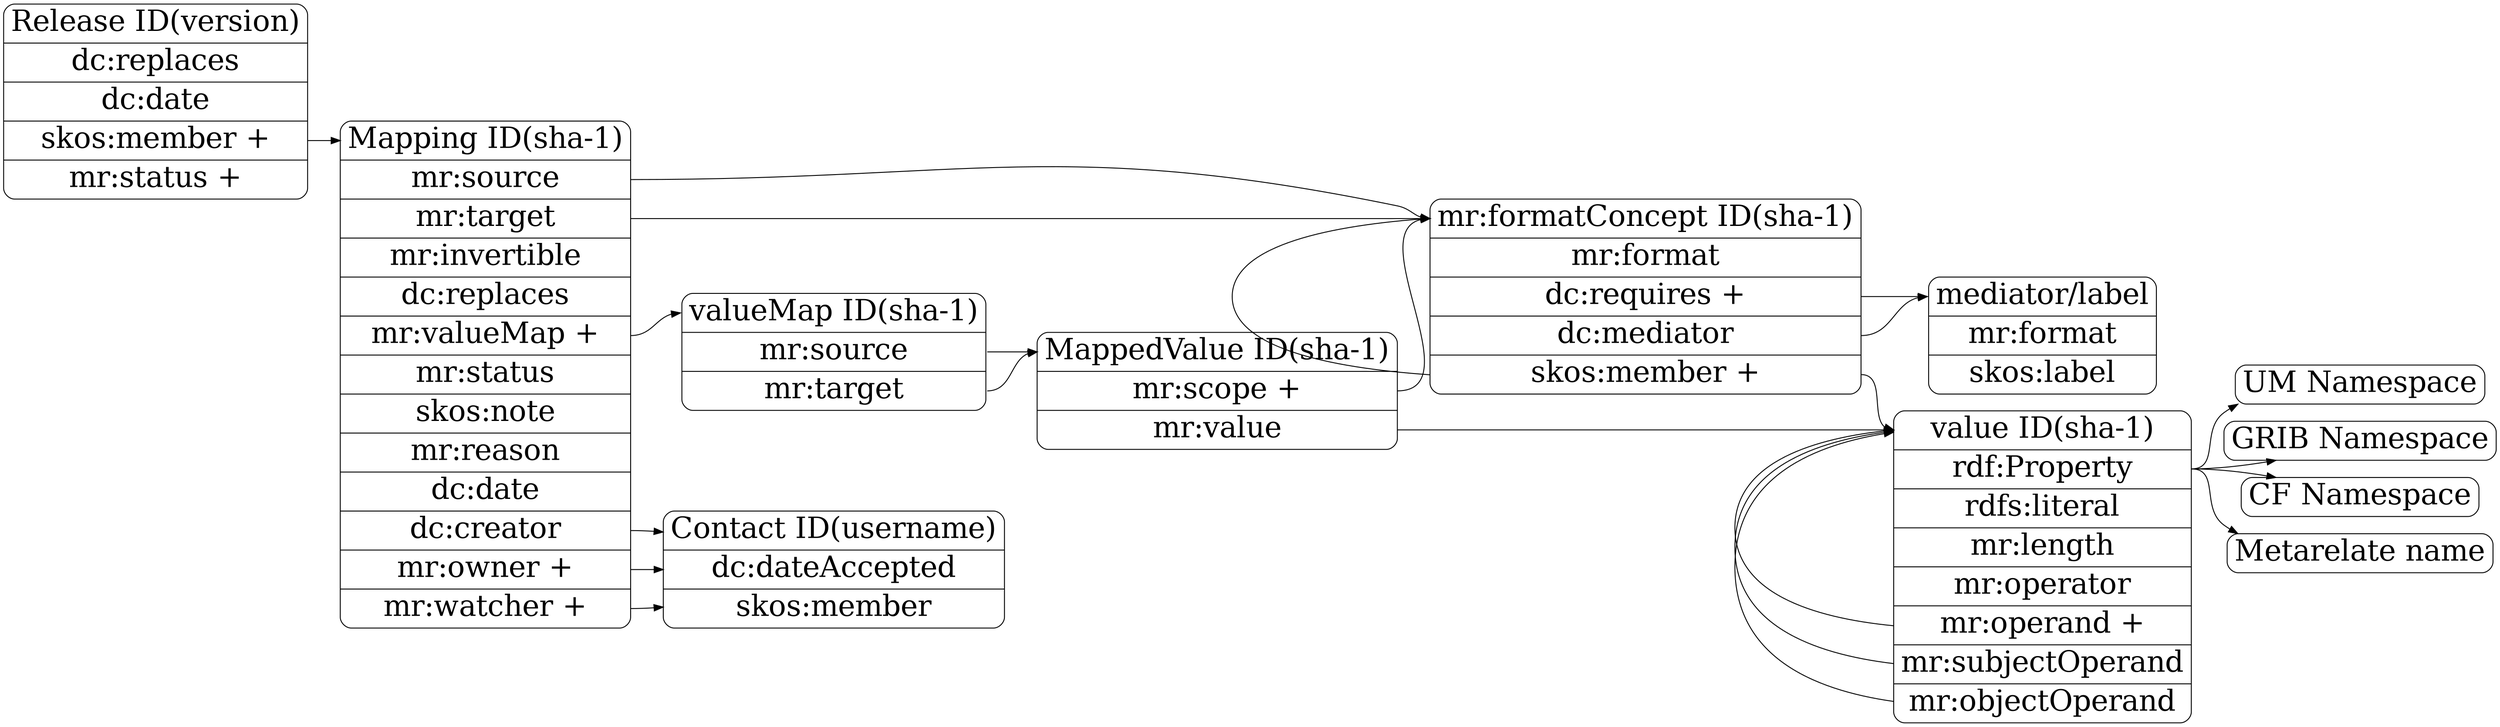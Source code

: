 digraph records {

## basic setup 

   	rankdir = LR;
        node [
        fontsize = 32,
        shape = Mrecord
        ];

        edge [
        fontsize = 24
        ];

## class definitions

   	value [
	label = "<title> value ID(sha-1) |<prop> rdf:Property | rdfs:literal| mr:length|<o> mr:operator |<op> mr:operand +|<sub> mr:subjectOperand |<ob> mr:objectOperand"
	];

   	formatconcept [
	label = "<title> mr:formatConcept ID(sha-1) |<format> mr:format |<req> dc:requires +|<med> dc:mediator|<component> skos:member +"
	];

        mediator [
	label = "<title> mediator/label |<format> mr:format|<label> skos:label  "
	];

	valuemap [
	label = "<title> valueMap ID(sha-1) |<source> mr:source |<target> mr:target" 
	];

	mappedvalue [
	label = "<title> MappedValue ID(sha-1) |<scope> mr:scope +|<val> mr:value"
	];

	mapping [
	label = "<title> Mapping ID(sha-1) |<source> mr:source |<target> mr:target |mr:invertible | dc:replaces  |<valmap> mr:valueMap +|mr:status |skos:note |mr:reason |dc:date |<c> dc:creator |<o> mr:owner + |<w> mr:watcher +"
	];


	release [
	label = "<title> Release ID(version)|dc:replaces|dc:date|<con>skos:member + |mr:status +"
	];

	contact [
	label = "<title> Contact ID(username) | dc:dateAccepted | skos:member"
	];

	um [
	label = "UM Namespace"
	];

	grib [
	label = "GRIB Namespace"
	];

	cf [
	label = "CF Namespace"
	];

	mrnamed [
	label = "Metarelate name"
	];

## relations


	release:con -> mapping:title
	
	mapping:source -> formatconcept:title

	mapping:target -> formatconcept:title

	formatconcept:component -> formatconcept:title

	formatconcept:component -> value:title

	formatconcept:med -> mediator:title
	formatconcept:req -> mediator:title

	mapping:valmap -> valuemap:title

	valuemap:source -> mappedvalue:title
	valuemap:target -> mappedvalue:title

	mappedvalue:scope -> formatconcept:title
	mappedvalue:val -> value:title

	value:prop -> um
	value:prop -> grib
	value:prop -> cf
	value:prop -> mrnamed

	mapping:c -> contact
	mapping:o -> contact
	mapping:w -> contact

	value:op -> value:title
	value:sub -> value:title
	value:ob -> value:title

}